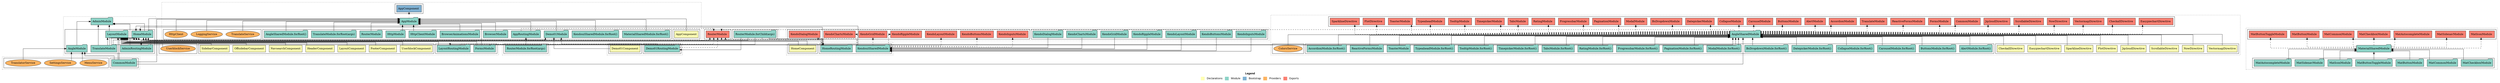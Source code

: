 digraph dependencies { node [shape="rect", style="filled", colorscheme=set312]; ranksep=0.4; compound=false; remincross=true; splines=true; splines=ortho; rankdir=LR; rankdir=TB; rankdir=BT; label=<<table BORDER="0"> <tr> <td colspan="5" align="center"><b>Legend</b></td> </tr> <tr> <td> <table BORDER="0"> <tr> <td bgcolor="#ffffb3" width="20"></td> <td>  Declarations</td> </tr> </table> </td> <td> <table BORDER="0"> <tr> <td bgcolor="#8dd3c7" width="20"></td> <td>  Module</td> </tr> </table> </td> <td> <table BORDER="0"> <tr> <td bgcolor="#80b1d3" width="20"></td> <td>  Bootstrap</td> </tr> </table> </td> <td> <table BORDER="0"> <tr> <td bgcolor="#fdb462" width="20"></td> <td>  Providers</td> </tr> </table> </td> <td> <table BORDER="0"> <tr> <td bgcolor="#fb8072" width="20"></td> <td>  Exports</td> </tr> </table> </td> </tr></table>>; ratio=compress; fontname="sans-serif";  subgraph "cluster_AdminModule" { label=""; style="dotted";node [shape="folder", fillcolor=1]; subgraph cluster_AdminModule_declarations { style="solid";node [style="filled", shape="rect"]; }    subgraph cluster_AdminModule_imports { style="solid"; node [style="filled", fillcolor=1, shape="rect"];    "TranslateModule" [label="TranslateModule", shape="folder"];    "AdminRoutingModule" [label="AdminRoutingModule", shape="folder"];    "AngleModule" [label="AngleModule", shape="folder"];    "LayoutModule" [label="LayoutModule", shape="folder"];    "HomeModule" [label="HomeModule", shape="folder"];   }    "TranslateModule" -> "AdminModule" [lhead="cluster_AdminModule", ltail="cluster_AdminModule_imports"];    "AdminRoutingModule" -> "AdminModule" [lhead="cluster_AdminModule", ltail="cluster_AdminModule_imports"];    "AngleModule" -> "AdminModule" [lhead="cluster_AdminModule", ltail="cluster_AdminModule_imports"];    "LayoutModule" -> "AdminModule" [lhead="cluster_AdminModule", ltail="cluster_AdminModule_imports"];    "HomeModule" -> "AdminModule" [lhead="cluster_AdminModule", ltail="cluster_AdminModule_imports"];     subgraph cluster_AdminModule_exports { style="solid";node [style="filled", fillcolor=4, shape="rect"];}    subgraph cluster_AdminModule_bootstrap { style="solid"; node [style="filled", fillcolor=5, shape="rect"];  }    subgraph cluster_AdminModule_providers { style="solid"; node [style="filled", fillcolor=6, shape="rect"];   }     }  subgraph "cluster_AdminRoutingModule" { label=""; style="dotted";node [shape="folder", fillcolor=1]; subgraph cluster_AdminRoutingModule_declarations { style="solid";node [style="filled", shape="rect"]; }    subgraph cluster_AdminRoutingModule_imports { style="solid"; node [style="filled", fillcolor=1, shape="rect"];    "RouterModule.forChild(args)" [label="RouterModule.forChild(args)", shape="folder"];   }    "RouterModule.forChild(args)" -> "AdminRoutingModule" [lhead="cluster_AdminRoutingModule", ltail="cluster_AdminRoutingModule_imports"];     subgraph cluster_AdminRoutingModule_exports { style="solid";node [style="filled", fillcolor=4, shape="rect"];"RouterModule " [label="RouterModule ", shape="rect"]}  "AdminRoutingModule" -> "RouterModule " [style="dashed", ltail="cluster_AdminRoutingModule" lhead="cluster_AdminRoutingModule_exports"];    subgraph cluster_AdminRoutingModule_bootstrap { style="solid"; node [style="filled", fillcolor=5, shape="rect"];  }    subgraph cluster_AdminRoutingModule_providers { style="solid"; node [style="filled", fillcolor=6, shape="rect"];   }     }  subgraph "cluster_AngleModule" { label=""; style="dotted";node [shape="folder", fillcolor=1]; subgraph cluster_AngleModule_declarations { style="solid";node [style="filled", shape="rect"]; }    subgraph cluster_AngleModule_imports { style="solid"; node [style="filled", fillcolor=1, shape="rect"];    "CommonModule" [label="CommonModule", shape="folder"];   }    "CommonModule" -> "AngleModule" [lhead="cluster_AngleModule", ltail="cluster_AngleModule_imports"];     subgraph cluster_AngleModule_exports { style="solid";node [style="filled", fillcolor=4, shape="rect"];}    subgraph cluster_AngleModule_bootstrap { style="solid"; node [style="filled", fillcolor=5, shape="rect"];  }    subgraph cluster_AngleModule_providers { style="solid"; node [style="filled", fillcolor=6, shape="rect"];    "SettingsService" [label="SettingsService", shape="oval"];    "TranslatorService" [label="TranslatorService", shape="oval"];    "MenuService" [label="MenuService", shape="oval"];   }    "SettingsService" -> "AngleModule" [lhead="cluster_AngleModule", ltail="cluster_AngleModule_providers"];    "TranslatorService" -> "AngleModule" [lhead="cluster_AngleModule", ltail="cluster_AngleModule_providers"];    "MenuService" -> "AngleModule" [lhead="cluster_AngleModule", ltail="cluster_AngleModule_providers"];     }  subgraph "cluster_HomeModule" { label=""; style="dotted";node [shape="folder", fillcolor=1]; subgraph cluster_HomeModule_declarations { style="solid";node [style="filled", shape="rect"]; node [fillcolor=2]; "HomeComponent"; }  "HomeComponent" -> "HomeModule" [style="solid", lhead="cluster_HomeModule" ltail="cluster_HomeModule_declarations"]; subgraph "cluster_HomeModule_HomeComponent_providers" { style="solid";  }    subgraph cluster_HomeModule_imports { style="solid"; node [style="filled", fillcolor=1, shape="rect"];    "TranslateModule" [label="TranslateModule", shape="folder"];    "HomeRoutingModule" [label="HomeRoutingModule", shape="folder"];   }    "TranslateModule" -> "HomeModule" [lhead="cluster_HomeModule", ltail="cluster_HomeModule_imports"];    "HomeRoutingModule" -> "HomeModule" [lhead="cluster_HomeModule", ltail="cluster_HomeModule_imports"];     subgraph cluster_HomeModule_exports { style="solid";node [style="filled", fillcolor=4, shape="rect"];}    subgraph cluster_HomeModule_bootstrap { style="solid"; node [style="filled", fillcolor=5, shape="rect"];  }    subgraph cluster_HomeModule_providers { style="solid"; node [style="filled", fillcolor=6, shape="rect"];   }     }  subgraph "cluster_HomeRoutingModule" { label=""; style="dotted";node [shape="folder", fillcolor=1]; subgraph cluster_HomeRoutingModule_declarations { style="solid";node [style="filled", shape="rect"]; }    subgraph cluster_HomeRoutingModule_imports { style="solid"; node [style="filled", fillcolor=1, shape="rect"];    "RouterModule.forChild(args)" [label="RouterModule.forChild(args)", shape="folder"];   }    "RouterModule.forChild(args)" -> "HomeRoutingModule" [lhead="cluster_HomeRoutingModule", ltail="cluster_HomeRoutingModule_imports"];     subgraph cluster_HomeRoutingModule_exports { style="solid";node [style="filled", fillcolor=4, shape="rect"];"RouterModule " [label="RouterModule ", shape="rect"]}  "HomeRoutingModule" -> "RouterModule " [style="dashed", ltail="cluster_HomeRoutingModule" lhead="cluster_HomeRoutingModule_exports"];    subgraph cluster_HomeRoutingModule_bootstrap { style="solid"; node [style="filled", fillcolor=5, shape="rect"];  }    subgraph cluster_HomeRoutingModule_providers { style="solid"; node [style="filled", fillcolor=6, shape="rect"];   }     }  subgraph "cluster_LayoutModule" { label=""; style="dotted";node [shape="folder", fillcolor=1]; subgraph cluster_LayoutModule_declarations { style="solid";node [style="filled", shape="rect"]; node [fillcolor=2]; "LayoutComponent"; node [fillcolor=2]; "HeaderComponent"; node [fillcolor=2]; "NavsearchComponent"; node [fillcolor=2]; "OffsidebarComponent"; node [fillcolor=2]; "SidebarComponent"; node [fillcolor=2]; "UserblockComponent"; node [fillcolor=2]; "FooterComponent"; }  "LayoutComponent" -> "LayoutModule" [style="solid", lhead="cluster_LayoutModule" ltail="cluster_LayoutModule_declarations"]; subgraph "cluster_LayoutModule_LayoutComponent_providers" { style="solid";  }  "HeaderComponent" -> "LayoutModule" [style="solid", lhead="cluster_LayoutModule" ltail="cluster_LayoutModule_declarations"]; subgraph "cluster_LayoutModule_HeaderComponent_providers" { style="solid";  }  "NavsearchComponent" -> "LayoutModule" [style="solid", lhead="cluster_LayoutModule" ltail="cluster_LayoutModule_declarations"]; subgraph "cluster_LayoutModule_NavsearchComponent_providers" { style="solid";  }  "OffsidebarComponent" -> "LayoutModule" [style="solid", lhead="cluster_LayoutModule" ltail="cluster_LayoutModule_declarations"]; subgraph "cluster_LayoutModule_OffsidebarComponent_providers" { style="solid";  }  "SidebarComponent" -> "LayoutModule" [style="solid", lhead="cluster_LayoutModule" ltail="cluster_LayoutModule_declarations"]; subgraph "cluster_LayoutModule_SidebarComponent_providers" { style="solid";  }  "UserblockComponent" -> "LayoutModule" [style="solid", lhead="cluster_LayoutModule" ltail="cluster_LayoutModule_declarations"]; subgraph "cluster_LayoutModule_UserblockComponent_providers" { style="solid";  }  "FooterComponent" -> "LayoutModule" [style="solid", lhead="cluster_LayoutModule" ltail="cluster_LayoutModule_declarations"]; subgraph "cluster_LayoutModule_FooterComponent_providers" { style="solid";  }    subgraph cluster_LayoutModule_imports { style="solid"; node [style="filled", fillcolor=1, shape="rect"];    "CommonModule" [label="CommonModule", shape="folder"];    "FormsModule" [label="FormsModule", shape="folder"];    "TranslateModule" [label="TranslateModule", shape="folder"];    "LayoutRoutingModule" [label="LayoutRoutingModule", shape="folder"];   }    "CommonModule" -> "LayoutModule" [lhead="cluster_LayoutModule", ltail="cluster_LayoutModule_imports"];    "FormsModule" -> "LayoutModule" [lhead="cluster_LayoutModule", ltail="cluster_LayoutModule_imports"];    "TranslateModule" -> "LayoutModule" [lhead="cluster_LayoutModule", ltail="cluster_LayoutModule_imports"];    "LayoutRoutingModule" -> "LayoutModule" [lhead="cluster_LayoutModule", ltail="cluster_LayoutModule_imports"];     subgraph cluster_LayoutModule_exports { style="solid";node [style="filled", fillcolor=4, shape="rect"];}    subgraph cluster_LayoutModule_bootstrap { style="solid"; node [style="filled", fillcolor=5, shape="rect"];  }    subgraph cluster_LayoutModule_providers { style="solid"; node [style="filled", fillcolor=6, shape="rect"];    "UserblockService" [label="UserblockService", shape="oval"];   }    "UserblockService" -> "LayoutModule" [lhead="cluster_LayoutModule", ltail="cluster_LayoutModule_providers"];     }  subgraph "cluster_LayoutRoutingModule" { label=""; style="dotted";node [shape="folder", fillcolor=1]; subgraph cluster_LayoutRoutingModule_declarations { style="solid";node [style="filled", shape="rect"]; }    subgraph cluster_LayoutRoutingModule_imports { style="solid"; node [style="filled", fillcolor=1, shape="rect"];    "RouterModule.forChild(args)" [label="RouterModule.forChild(args)", shape="folder"];   }    "RouterModule.forChild(args)" -> "LayoutRoutingModule" [lhead="cluster_LayoutRoutingModule", ltail="cluster_LayoutRoutingModule_imports"];     subgraph cluster_LayoutRoutingModule_exports { style="solid";node [style="filled", fillcolor=4, shape="rect"];"RouterModule " [label="RouterModule ", shape="rect"]}  "LayoutRoutingModule" -> "RouterModule " [style="dashed", ltail="cluster_LayoutRoutingModule" lhead="cluster_LayoutRoutingModule_exports"];    subgraph cluster_LayoutRoutingModule_bootstrap { style="solid"; node [style="filled", fillcolor=5, shape="rect"];  }    subgraph cluster_LayoutRoutingModule_providers { style="solid"; node [style="filled", fillcolor=6, shape="rect"];   }     }  subgraph "cluster_AppModule" { label=""; style="dotted";node [shape="folder", fillcolor=1]; subgraph cluster_AppModule_declarations { style="solid";node [style="filled", shape="rect"]; node [fillcolor=2]; "AppComponent"; }  "AppComponent" -> "AppModule" [style="solid", lhead="cluster_AppModule" ltail="cluster_AppModule_declarations"]; subgraph "cluster_AppModule_AppComponent_providers" { style="solid";  }    subgraph cluster_AppModule_imports { style="solid"; node [style="filled", fillcolor=1, shape="rect"];    "BrowserModule" [label="BrowserModule", shape="folder"];    "BrowserAnimationsModule" [label="BrowserAnimationsModule", shape="folder"];    "CommonModule" [label="CommonModule", shape="folder"];    "HttpClientModule" [label="HttpClientModule", shape="folder"];    "FormsModule" [label="FormsModule", shape="folder"];    "HttpModule" [label="HttpModule", shape="folder"];    "RouterModule" [label="RouterModule", shape="folder"];    "TranslateModule.forRoot(args)" [label="TranslateModule.forRoot(args)", shape="folder"];    "AngleSharedModule.forRoot()" [label="AngleSharedModule.forRoot()", shape="folder"];    "MaterialSharedModule.forRoot()" [label="MaterialSharedModule.forRoot()", shape="folder"];    "KendouiSharedModule.forRoot()" [label="KendouiSharedModule.forRoot()", shape="folder"];    "AppRoutingModule" [label="AppRoutingModule", shape="folder"];    "HomeModule" [label="HomeModule", shape="folder"];    "Demo01Module" [label="Demo01Module", shape="folder"];   }    "BrowserModule" -> "AppModule" [lhead="cluster_AppModule", ltail="cluster_AppModule_imports"];    "BrowserAnimationsModule" -> "AppModule" [lhead="cluster_AppModule", ltail="cluster_AppModule_imports"];    "CommonModule" -> "AppModule" [lhead="cluster_AppModule", ltail="cluster_AppModule_imports"];    "HttpClientModule" -> "AppModule" [lhead="cluster_AppModule", ltail="cluster_AppModule_imports"];    "FormsModule" -> "AppModule" [lhead="cluster_AppModule", ltail="cluster_AppModule_imports"];    "HttpModule" -> "AppModule" [lhead="cluster_AppModule", ltail="cluster_AppModule_imports"];    "RouterModule" -> "AppModule" [lhead="cluster_AppModule", ltail="cluster_AppModule_imports"];    "TranslateModule.forRoot(args)" -> "AppModule" [lhead="cluster_AppModule", ltail="cluster_AppModule_imports"];    "AngleSharedModule.forRoot()" -> "AppModule" [lhead="cluster_AppModule", ltail="cluster_AppModule_imports"];    "MaterialSharedModule.forRoot()" -> "AppModule" [lhead="cluster_AppModule", ltail="cluster_AppModule_imports"];    "KendouiSharedModule.forRoot()" -> "AppModule" [lhead="cluster_AppModule", ltail="cluster_AppModule_imports"];    "AppRoutingModule" -> "AppModule" [lhead="cluster_AppModule", ltail="cluster_AppModule_imports"];    "HomeModule" -> "AppModule" [lhead="cluster_AppModule", ltail="cluster_AppModule_imports"];    "Demo01Module" -> "AppModule" [lhead="cluster_AppModule", ltail="cluster_AppModule_imports"];     subgraph cluster_AppModule_exports { style="solid";node [style="filled", fillcolor=4, shape="rect"];}    subgraph cluster_AppModule_bootstrap { style="solid"; node [style="filled", fillcolor=5, shape="rect"];  "AppComponent " [label="AppComponent ", shape="rect"]  }  "AppModule" -> "AppComponent " [style="dotted", lhead="cluster_AppModule_bootstrap" ltail="cluster_AppModule"];    subgraph cluster_AppModule_providers { style="solid"; node [style="filled", fillcolor=6, shape="rect"];    "HttpClient" [label="HttpClient", shape="oval"];    "TranslateService" [label="TranslateService", shape="oval"];    "LoggingService" [label="LoggingService", shape="oval"];   }    "HttpClient" -> "AppModule" [lhead="cluster_AppModule", ltail="cluster_AppModule_providers"];    "TranslateService" -> "AppModule" [lhead="cluster_AppModule", ltail="cluster_AppModule_providers"];    "LoggingService" -> "AppModule" [lhead="cluster_AppModule", ltail="cluster_AppModule_providers"];     }  subgraph "cluster_AppRoutingModule" { label=""; style="dotted";node [shape="folder", fillcolor=1]; subgraph cluster_AppRoutingModule_declarations { style="solid";node [style="filled", shape="rect"]; }    subgraph cluster_AppRoutingModule_imports { style="solid"; node [style="filled", fillcolor=1, shape="rect"];    "RouterModule.forRoot(args)" [label="RouterModule.forRoot(args)", shape="folder"];   }    "RouterModule.forRoot(args)" -> "AppRoutingModule" [lhead="cluster_AppRoutingModule", ltail="cluster_AppRoutingModule_imports"];     subgraph cluster_AppRoutingModule_exports { style="solid";node [style="filled", fillcolor=4, shape="rect"];"RouterModule " [label="RouterModule ", shape="rect"]}  "AppRoutingModule" -> "RouterModule " [style="dashed", ltail="cluster_AppRoutingModule" lhead="cluster_AppRoutingModule_exports"];    subgraph cluster_AppRoutingModule_bootstrap { style="solid"; node [style="filled", fillcolor=5, shape="rect"];  }    subgraph cluster_AppRoutingModule_providers { style="solid"; node [style="filled", fillcolor=6, shape="rect"];   }     }  subgraph "cluster_Demo01Module" { label=""; style="dotted";node [shape="folder", fillcolor=1]; subgraph cluster_Demo01Module_declarations { style="solid";node [style="filled", shape="rect"]; node [fillcolor=2]; "Demo01Component"; }  "Demo01Component" -> "Demo01Module" [style="solid", lhead="cluster_Demo01Module" ltail="cluster_Demo01Module_declarations"]; subgraph "cluster_Demo01Module_Demo01Component_providers" { style="solid";  }    subgraph cluster_Demo01Module_imports { style="solid"; node [style="filled", fillcolor=1, shape="rect"];    "TranslateModule" [label="TranslateModule", shape="folder"];    "Demo01RoutingModule" [label="Demo01RoutingModule", shape="folder"];   }    "TranslateModule" -> "Demo01Module" [lhead="cluster_Demo01Module", ltail="cluster_Demo01Module_imports"];    "Demo01RoutingModule" -> "Demo01Module" [lhead="cluster_Demo01Module", ltail="cluster_Demo01Module_imports"];     subgraph cluster_Demo01Module_exports { style="solid";node [style="filled", fillcolor=4, shape="rect"];}    subgraph cluster_Demo01Module_bootstrap { style="solid"; node [style="filled", fillcolor=5, shape="rect"];  }    subgraph cluster_Demo01Module_providers { style="solid"; node [style="filled", fillcolor=6, shape="rect"];   }     }  subgraph "cluster_Demo01RoutingModule" { label=""; style="dotted";node [shape="folder", fillcolor=1]; subgraph cluster_Demo01RoutingModule_declarations { style="solid";node [style="filled", shape="rect"]; }    subgraph cluster_Demo01RoutingModule_imports { style="solid"; node [style="filled", fillcolor=1, shape="rect"];    "RouterModule.forChild(args)" [label="RouterModule.forChild(args)", shape="folder"];   }    "RouterModule.forChild(args)" -> "Demo01RoutingModule" [lhead="cluster_Demo01RoutingModule", ltail="cluster_Demo01RoutingModule_imports"];     subgraph cluster_Demo01RoutingModule_exports { style="solid";node [style="filled", fillcolor=4, shape="rect"];"RouterModule " [label="RouterModule ", shape="rect"]}  "Demo01RoutingModule" -> "RouterModule " [style="dashed", ltail="cluster_Demo01RoutingModule" lhead="cluster_Demo01RoutingModule_exports"];    subgraph cluster_Demo01RoutingModule_bootstrap { style="solid"; node [style="filled", fillcolor=5, shape="rect"];  }    subgraph cluster_Demo01RoutingModule_providers { style="solid"; node [style="filled", fillcolor=6, shape="rect"];   }     }  subgraph "cluster_HomeModule" { label=""; style="dotted";node [shape="folder", fillcolor=1]; subgraph cluster_HomeModule_declarations { style="solid";node [style="filled", shape="rect"]; node [fillcolor=2]; "HomeComponent"; }  "HomeComponent" -> "HomeModule" [style="solid", lhead="cluster_HomeModule" ltail="cluster_HomeModule_declarations"]; subgraph "cluster_HomeModule_HomeComponent_providers" { style="solid";  }    subgraph cluster_HomeModule_imports { style="solid"; node [style="filled", fillcolor=1, shape="rect"];    "TranslateModule" [label="TranslateModule", shape="folder"];    "CommonModule" [label="CommonModule", shape="folder"];    "KendouiSharedModule" [label="KendouiSharedModule", shape="folder"];    "HomeRoutingModule" [label="HomeRoutingModule", shape="folder"];   }    "TranslateModule" -> "HomeModule" [lhead="cluster_HomeModule", ltail="cluster_HomeModule_imports"];    "CommonModule" -> "HomeModule" [lhead="cluster_HomeModule", ltail="cluster_HomeModule_imports"];    "KendouiSharedModule" -> "HomeModule" [lhead="cluster_HomeModule", ltail="cluster_HomeModule_imports"];    "HomeRoutingModule" -> "HomeModule" [lhead="cluster_HomeModule", ltail="cluster_HomeModule_imports"];     subgraph cluster_HomeModule_exports { style="solid";node [style="filled", fillcolor=4, shape="rect"];}    subgraph cluster_HomeModule_bootstrap { style="solid"; node [style="filled", fillcolor=5, shape="rect"];  }    subgraph cluster_HomeModule_providers { style="solid"; node [style="filled", fillcolor=6, shape="rect"];   }     }  subgraph "cluster_HomeRoutingModule" { label=""; style="dotted";node [shape="folder", fillcolor=1]; subgraph cluster_HomeRoutingModule_declarations { style="solid";node [style="filled", shape="rect"]; }    subgraph cluster_HomeRoutingModule_imports { style="solid"; node [style="filled", fillcolor=1, shape="rect"];    "RouterModule.forChild(args)" [label="RouterModule.forChild(args)", shape="folder"];   }    "RouterModule.forChild(args)" -> "HomeRoutingModule" [lhead="cluster_HomeRoutingModule", ltail="cluster_HomeRoutingModule_imports"];     subgraph cluster_HomeRoutingModule_exports { style="solid";node [style="filled", fillcolor=4, shape="rect"];"RouterModule " [label="RouterModule ", shape="rect"]}  "HomeRoutingModule" -> "RouterModule " [style="dashed", ltail="cluster_HomeRoutingModule" lhead="cluster_HomeRoutingModule_exports"];    subgraph cluster_HomeRoutingModule_bootstrap { style="solid"; node [style="filled", fillcolor=5, shape="rect"];  }    subgraph cluster_HomeRoutingModule_providers { style="solid"; node [style="filled", fillcolor=6, shape="rect"];   }     }  subgraph "cluster_AngleSharedModule" { label=""; style="dotted";node [shape="folder", fillcolor=1]; subgraph cluster_AngleSharedModule_declarations { style="solid";node [style="filled", shape="rect"]; node [fillcolor=2]; "FlotDirective"; node [fillcolor=2]; "SparklineDirective"; node [fillcolor=2]; "EasypiechartDirective"; node [fillcolor=2]; "CheckallDirective"; node [fillcolor=2]; "VectormapDirective"; node [fillcolor=2]; "NowDirective"; node [fillcolor=2]; "ScrollableDirective"; node [fillcolor=2]; "JqcloudDirective"; }  "FlotDirective" -> "AngleSharedModule" [style="solid", lhead="cluster_AngleSharedModule" ltail="cluster_AngleSharedModule_declarations"]; subgraph "cluster_AngleSharedModule_FlotDirective_providers" { style="solid";  }  "SparklineDirective" -> "AngleSharedModule" [style="solid", lhead="cluster_AngleSharedModule" ltail="cluster_AngleSharedModule_declarations"]; subgraph "cluster_AngleSharedModule_SparklineDirective_providers" { style="solid";  }  "EasypiechartDirective" -> "AngleSharedModule" [style="solid", lhead="cluster_AngleSharedModule" ltail="cluster_AngleSharedModule_declarations"]; subgraph "cluster_AngleSharedModule_EasypiechartDirective_providers" { style="solid";  }  "CheckallDirective" -> "AngleSharedModule" [style="solid", lhead="cluster_AngleSharedModule" ltail="cluster_AngleSharedModule_declarations"]; subgraph "cluster_AngleSharedModule_CheckallDirective_providers" { style="solid";  }  "VectormapDirective" -> "AngleSharedModule" [style="solid", lhead="cluster_AngleSharedModule" ltail="cluster_AngleSharedModule_declarations"]; subgraph "cluster_AngleSharedModule_VectormapDirective_providers" { style="solid";  }  "NowDirective" -> "AngleSharedModule" [style="solid", lhead="cluster_AngleSharedModule" ltail="cluster_AngleSharedModule_declarations"]; subgraph "cluster_AngleSharedModule_NowDirective_providers" { style="solid";  }  "ScrollableDirective" -> "AngleSharedModule" [style="solid", lhead="cluster_AngleSharedModule" ltail="cluster_AngleSharedModule_declarations"]; subgraph "cluster_AngleSharedModule_ScrollableDirective_providers" { style="solid";  }  "JqcloudDirective" -> "AngleSharedModule" [style="solid", lhead="cluster_AngleSharedModule" ltail="cluster_AngleSharedModule_declarations"]; subgraph "cluster_AngleSharedModule_JqcloudDirective_providers" { style="solid";  }    subgraph cluster_AngleSharedModule_imports { style="solid"; node [style="filled", fillcolor=1, shape="rect"];    "CommonModule" [label="CommonModule", shape="folder"];    "FormsModule" [label="FormsModule", shape="folder"];    "ReactiveFormsModule" [label="ReactiveFormsModule", shape="folder"];    "TranslateModule" [label="TranslateModule", shape="folder"];    "AccordionModule.forRoot()" [label="AccordionModule.forRoot()", shape="folder"];    "AlertModule.forRoot()" [label="AlertModule.forRoot()", shape="folder"];    "ButtonsModule.forRoot()" [label="ButtonsModule.forRoot()", shape="folder"];    "CarouselModule.forRoot()" [label="CarouselModule.forRoot()", shape="folder"];    "CollapseModule.forRoot()" [label="CollapseModule.forRoot()", shape="folder"];    "DatepickerModule.forRoot()" [label="DatepickerModule.forRoot()", shape="folder"];    "BsDropdownModule.forRoot()" [label="BsDropdownModule.forRoot()", shape="folder"];    "ModalModule.forRoot()" [label="ModalModule.forRoot()", shape="folder"];    "PaginationModule.forRoot()" [label="PaginationModule.forRoot()", shape="folder"];    "ProgressbarModule.forRoot()" [label="ProgressbarModule.forRoot()", shape="folder"];    "RatingModule.forRoot()" [label="RatingModule.forRoot()", shape="folder"];    "TabsModule.forRoot()" [label="TabsModule.forRoot()", shape="folder"];    "TimepickerModule.forRoot()" [label="TimepickerModule.forRoot()", shape="folder"];    "TooltipModule.forRoot()" [label="TooltipModule.forRoot()", shape="folder"];    "TypeaheadModule.forRoot()" [label="TypeaheadModule.forRoot()", shape="folder"];    "ToasterModule" [label="ToasterModule", shape="folder"];   }    "CommonModule" -> "AngleSharedModule" [lhead="cluster_AngleSharedModule", ltail="cluster_AngleSharedModule_imports"];    "FormsModule" -> "AngleSharedModule" [lhead="cluster_AngleSharedModule", ltail="cluster_AngleSharedModule_imports"];    "ReactiveFormsModule" -> "AngleSharedModule" [lhead="cluster_AngleSharedModule", ltail="cluster_AngleSharedModule_imports"];    "TranslateModule" -> "AngleSharedModule" [lhead="cluster_AngleSharedModule", ltail="cluster_AngleSharedModule_imports"];    "AccordionModule.forRoot()" -> "AngleSharedModule" [lhead="cluster_AngleSharedModule", ltail="cluster_AngleSharedModule_imports"];    "AlertModule.forRoot()" -> "AngleSharedModule" [lhead="cluster_AngleSharedModule", ltail="cluster_AngleSharedModule_imports"];    "ButtonsModule.forRoot()" -> "AngleSharedModule" [lhead="cluster_AngleSharedModule", ltail="cluster_AngleSharedModule_imports"];    "CarouselModule.forRoot()" -> "AngleSharedModule" [lhead="cluster_AngleSharedModule", ltail="cluster_AngleSharedModule_imports"];    "CollapseModule.forRoot()" -> "AngleSharedModule" [lhead="cluster_AngleSharedModule", ltail="cluster_AngleSharedModule_imports"];    "DatepickerModule.forRoot()" -> "AngleSharedModule" [lhead="cluster_AngleSharedModule", ltail="cluster_AngleSharedModule_imports"];    "BsDropdownModule.forRoot()" -> "AngleSharedModule" [lhead="cluster_AngleSharedModule", ltail="cluster_AngleSharedModule_imports"];    "ModalModule.forRoot()" -> "AngleSharedModule" [lhead="cluster_AngleSharedModule", ltail="cluster_AngleSharedModule_imports"];    "PaginationModule.forRoot()" -> "AngleSharedModule" [lhead="cluster_AngleSharedModule", ltail="cluster_AngleSharedModule_imports"];    "ProgressbarModule.forRoot()" -> "AngleSharedModule" [lhead="cluster_AngleSharedModule", ltail="cluster_AngleSharedModule_imports"];    "RatingModule.forRoot()" -> "AngleSharedModule" [lhead="cluster_AngleSharedModule", ltail="cluster_AngleSharedModule_imports"];    "TabsModule.forRoot()" -> "AngleSharedModule" [lhead="cluster_AngleSharedModule", ltail="cluster_AngleSharedModule_imports"];    "TimepickerModule.forRoot()" -> "AngleSharedModule" [lhead="cluster_AngleSharedModule", ltail="cluster_AngleSharedModule_imports"];    "TooltipModule.forRoot()" -> "AngleSharedModule" [lhead="cluster_AngleSharedModule", ltail="cluster_AngleSharedModule_imports"];    "TypeaheadModule.forRoot()" -> "AngleSharedModule" [lhead="cluster_AngleSharedModule", ltail="cluster_AngleSharedModule_imports"];    "ToasterModule" -> "AngleSharedModule" [lhead="cluster_AngleSharedModule", ltail="cluster_AngleSharedModule_imports"];     subgraph cluster_AngleSharedModule_exports { style="solid";node [style="filled", fillcolor=4, shape="rect"];"CommonModule " [label="CommonModule ", shape="rect"]"FormsModule " [label="FormsModule ", shape="rect"]"ReactiveFormsModule " [label="ReactiveFormsModule ", shape="rect"]"TranslateModule " [label="TranslateModule ", shape="rect"]"RouterModule " [label="RouterModule ", shape="rect"]"AccordionModule " [label="AccordionModule ", shape="rect"]"AlertModule " [label="AlertModule ", shape="rect"]"ButtonsModule " [label="ButtonsModule ", shape="rect"]"CarouselModule " [label="CarouselModule ", shape="rect"]"CollapseModule " [label="CollapseModule ", shape="rect"]"DatepickerModule " [label="DatepickerModule ", shape="rect"]"BsDropdownModule " [label="BsDropdownModule ", shape="rect"]"ModalModule " [label="ModalModule ", shape="rect"]"PaginationModule " [label="PaginationModule ", shape="rect"]"ProgressbarModule " [label="ProgressbarModule ", shape="rect"]"RatingModule " [label="RatingModule ", shape="rect"]"TabsModule " [label="TabsModule ", shape="rect"]"TimepickerModule " [label="TimepickerModule ", shape="rect"]"TooltipModule " [label="TooltipModule ", shape="rect"]"TypeaheadModule " [label="TypeaheadModule ", shape="rect"]"ToasterModule " [label="ToasterModule ", shape="rect"]"FlotDirective " [label="FlotDirective ", shape="rect"]"SparklineDirective " [label="SparklineDirective ", shape="rect"]"EasypiechartDirective " [label="EasypiechartDirective ", shape="rect"]"CheckallDirective " [label="CheckallDirective ", shape="rect"]"VectormapDirective " [label="VectormapDirective ", shape="rect"]"NowDirective " [label="NowDirective ", shape="rect"]"ScrollableDirective " [label="ScrollableDirective ", shape="rect"]"JqcloudDirective " [label="JqcloudDirective ", shape="rect"]}  "AngleSharedModule" -> "CommonModule " [style="dashed", ltail="cluster_AngleSharedModule" lhead="cluster_AngleSharedModule_exports"];  "AngleSharedModule" -> "FormsModule " [style="dashed", ltail="cluster_AngleSharedModule" lhead="cluster_AngleSharedModule_exports"];  "AngleSharedModule" -> "ReactiveFormsModule " [style="dashed", ltail="cluster_AngleSharedModule" lhead="cluster_AngleSharedModule_exports"];  "AngleSharedModule" -> "TranslateModule " [style="dashed", ltail="cluster_AngleSharedModule" lhead="cluster_AngleSharedModule_exports"];  "AngleSharedModule" -> "RouterModule " [style="dashed", ltail="cluster_AngleSharedModule" lhead="cluster_AngleSharedModule_exports"];  "AngleSharedModule" -> "AccordionModule " [style="dashed", ltail="cluster_AngleSharedModule" lhead="cluster_AngleSharedModule_exports"];  "AngleSharedModule" -> "AlertModule " [style="dashed", ltail="cluster_AngleSharedModule" lhead="cluster_AngleSharedModule_exports"];  "AngleSharedModule" -> "ButtonsModule " [style="dashed", ltail="cluster_AngleSharedModule" lhead="cluster_AngleSharedModule_exports"];  "AngleSharedModule" -> "CarouselModule " [style="dashed", ltail="cluster_AngleSharedModule" lhead="cluster_AngleSharedModule_exports"];  "AngleSharedModule" -> "CollapseModule " [style="dashed", ltail="cluster_AngleSharedModule" lhead="cluster_AngleSharedModule_exports"];  "AngleSharedModule" -> "DatepickerModule " [style="dashed", ltail="cluster_AngleSharedModule" lhead="cluster_AngleSharedModule_exports"];  "AngleSharedModule" -> "BsDropdownModule " [style="dashed", ltail="cluster_AngleSharedModule" lhead="cluster_AngleSharedModule_exports"];  "AngleSharedModule" -> "ModalModule " [style="dashed", ltail="cluster_AngleSharedModule" lhead="cluster_AngleSharedModule_exports"];  "AngleSharedModule" -> "PaginationModule " [style="dashed", ltail="cluster_AngleSharedModule" lhead="cluster_AngleSharedModule_exports"];  "AngleSharedModule" -> "ProgressbarModule " [style="dashed", ltail="cluster_AngleSharedModule" lhead="cluster_AngleSharedModule_exports"];  "AngleSharedModule" -> "RatingModule " [style="dashed", ltail="cluster_AngleSharedModule" lhead="cluster_AngleSharedModule_exports"];  "AngleSharedModule" -> "TabsModule " [style="dashed", ltail="cluster_AngleSharedModule" lhead="cluster_AngleSharedModule_exports"];  "AngleSharedModule" -> "TimepickerModule " [style="dashed", ltail="cluster_AngleSharedModule" lhead="cluster_AngleSharedModule_exports"];  "AngleSharedModule" -> "TooltipModule " [style="dashed", ltail="cluster_AngleSharedModule" lhead="cluster_AngleSharedModule_exports"];  "AngleSharedModule" -> "TypeaheadModule " [style="dashed", ltail="cluster_AngleSharedModule" lhead="cluster_AngleSharedModule_exports"];  "AngleSharedModule" -> "ToasterModule " [style="dashed", ltail="cluster_AngleSharedModule" lhead="cluster_AngleSharedModule_exports"];  "AngleSharedModule" -> "FlotDirective " [style="dashed", ltail="cluster_AngleSharedModule" lhead="cluster_AngleSharedModule_exports"];  "AngleSharedModule" -> "SparklineDirective " [style="dashed", ltail="cluster_AngleSharedModule" lhead="cluster_AngleSharedModule_exports"];  "AngleSharedModule" -> "EasypiechartDirective " [style="dashed", ltail="cluster_AngleSharedModule" lhead="cluster_AngleSharedModule_exports"];  "AngleSharedModule" -> "CheckallDirective " [style="dashed", ltail="cluster_AngleSharedModule" lhead="cluster_AngleSharedModule_exports"];  "AngleSharedModule" -> "VectormapDirective " [style="dashed", ltail="cluster_AngleSharedModule" lhead="cluster_AngleSharedModule_exports"];  "AngleSharedModule" -> "NowDirective " [style="dashed", ltail="cluster_AngleSharedModule" lhead="cluster_AngleSharedModule_exports"];  "AngleSharedModule" -> "ScrollableDirective " [style="dashed", ltail="cluster_AngleSharedModule" lhead="cluster_AngleSharedModule_exports"];  "AngleSharedModule" -> "JqcloudDirective " [style="dashed", ltail="cluster_AngleSharedModule" lhead="cluster_AngleSharedModule_exports"];    subgraph cluster_AngleSharedModule_bootstrap { style="solid"; node [style="filled", fillcolor=5, shape="rect"];  }    subgraph cluster_AngleSharedModule_providers { style="solid"; node [style="filled", fillcolor=6, shape="rect"];    "ColorsService" [label="ColorsService", shape="oval"];   }    "ColorsService" -> "AngleSharedModule" [lhead="cluster_AngleSharedModule", ltail="cluster_AngleSharedModule_providers"];     }  subgraph "cluster_KendouiSharedModule" { label=""; style="dotted";node [shape="folder", fillcolor=1]; subgraph cluster_KendouiSharedModule_declarations { style="solid";node [style="filled", shape="rect"]; }    subgraph cluster_KendouiSharedModule_imports { style="solid"; node [style="filled", fillcolor=1, shape="rect"];    "KendoGridModule" [label="KendoGridModule", shape="folder"];    "KendoChartsModule" [label="KendoChartsModule", shape="folder"];    "KendoDialogModule" [label="KendoDialogModule", shape="folder"];    "KendoInputsModule" [label="KendoInputsModule", shape="folder"];    "KendoButtonsModule" [label="KendoButtonsModule", shape="folder"];    "KendoLayoutModule" [label="KendoLayoutModule", shape="folder"];    "KendoRippleModule" [label="KendoRippleModule", shape="folder"];   }    "KendoGridModule" -> "KendouiSharedModule" [lhead="cluster_KendouiSharedModule", ltail="cluster_KendouiSharedModule_imports"];    "KendoChartsModule" -> "KendouiSharedModule" [lhead="cluster_KendouiSharedModule", ltail="cluster_KendouiSharedModule_imports"];    "KendoDialogModule" -> "KendouiSharedModule" [lhead="cluster_KendouiSharedModule", ltail="cluster_KendouiSharedModule_imports"];    "KendoInputsModule" -> "KendouiSharedModule" [lhead="cluster_KendouiSharedModule", ltail="cluster_KendouiSharedModule_imports"];    "KendoButtonsModule" -> "KendouiSharedModule" [lhead="cluster_KendouiSharedModule", ltail="cluster_KendouiSharedModule_imports"];    "KendoLayoutModule" -> "KendouiSharedModule" [lhead="cluster_KendouiSharedModule", ltail="cluster_KendouiSharedModule_imports"];    "KendoRippleModule" -> "KendouiSharedModule" [lhead="cluster_KendouiSharedModule", ltail="cluster_KendouiSharedModule_imports"];     subgraph cluster_KendouiSharedModule_exports { style="solid";node [style="filled", fillcolor=4, shape="rect"];"KendoGridModule " [label="KendoGridModule ", shape="rect"]"KendoChartsModule " [label="KendoChartsModule ", shape="rect"]"KendoDialogModule " [label="KendoDialogModule ", shape="rect"]"KendoInputsModule " [label="KendoInputsModule ", shape="rect"]"KendoButtonsModule " [label="KendoButtonsModule ", shape="rect"]"KendoLayoutModule " [label="KendoLayoutModule ", shape="rect"]"KendoRippleModule " [label="KendoRippleModule ", shape="rect"]}  "KendouiSharedModule" -> "KendoGridModule " [style="dashed", ltail="cluster_KendouiSharedModule" lhead="cluster_KendouiSharedModule_exports"];  "KendouiSharedModule" -> "KendoChartsModule " [style="dashed", ltail="cluster_KendouiSharedModule" lhead="cluster_KendouiSharedModule_exports"];  "KendouiSharedModule" -> "KendoDialogModule " [style="dashed", ltail="cluster_KendouiSharedModule" lhead="cluster_KendouiSharedModule_exports"];  "KendouiSharedModule" -> "KendoInputsModule " [style="dashed", ltail="cluster_KendouiSharedModule" lhead="cluster_KendouiSharedModule_exports"];  "KendouiSharedModule" -> "KendoButtonsModule " [style="dashed", ltail="cluster_KendouiSharedModule" lhead="cluster_KendouiSharedModule_exports"];  "KendouiSharedModule" -> "KendoLayoutModule " [style="dashed", ltail="cluster_KendouiSharedModule" lhead="cluster_KendouiSharedModule_exports"];  "KendouiSharedModule" -> "KendoRippleModule " [style="dashed", ltail="cluster_KendouiSharedModule" lhead="cluster_KendouiSharedModule_exports"];    subgraph cluster_KendouiSharedModule_bootstrap { style="solid"; node [style="filled", fillcolor=5, shape="rect"];  }    subgraph cluster_KendouiSharedModule_providers { style="solid"; node [style="filled", fillcolor=6, shape="rect"];   }     }  subgraph "cluster_MaterialSharedModule" { label=""; style="dotted";node [shape="folder", fillcolor=1]; subgraph cluster_MaterialSharedModule_declarations { style="solid";node [style="filled", shape="rect"]; }    subgraph cluster_MaterialSharedModule_imports { style="solid"; node [style="filled", fillcolor=1, shape="rect"];    "MatCommonModule" [label="MatCommonModule", shape="folder"];    "MatButtonModule" [label="MatButtonModule", shape="folder"];    "MatButtonToggleModule" [label="MatButtonToggleModule", shape="folder"];    "MatIconModule" [label="MatIconModule", shape="folder"];    "MatSidenavModule" [label="MatSidenavModule", shape="folder"];    "MatAutocompleteModule" [label="MatAutocompleteModule", shape="folder"];    "MatCheckboxModule" [label="MatCheckboxModule", shape="folder"];   }    "MatCommonModule" -> "MaterialSharedModule" [lhead="cluster_MaterialSharedModule", ltail="cluster_MaterialSharedModule_imports"];    "MatButtonModule" -> "MaterialSharedModule" [lhead="cluster_MaterialSharedModule", ltail="cluster_MaterialSharedModule_imports"];    "MatButtonToggleModule" -> "MaterialSharedModule" [lhead="cluster_MaterialSharedModule", ltail="cluster_MaterialSharedModule_imports"];    "MatIconModule" -> "MaterialSharedModule" [lhead="cluster_MaterialSharedModule", ltail="cluster_MaterialSharedModule_imports"];    "MatSidenavModule" -> "MaterialSharedModule" [lhead="cluster_MaterialSharedModule", ltail="cluster_MaterialSharedModule_imports"];    "MatAutocompleteModule" -> "MaterialSharedModule" [lhead="cluster_MaterialSharedModule", ltail="cluster_MaterialSharedModule_imports"];    "MatCheckboxModule" -> "MaterialSharedModule" [lhead="cluster_MaterialSharedModule", ltail="cluster_MaterialSharedModule_imports"];     subgraph cluster_MaterialSharedModule_exports { style="solid";node [style="filled", fillcolor=4, shape="rect"];"MatCommonModule " [label="MatCommonModule ", shape="rect"]"MatButtonModule " [label="MatButtonModule ", shape="rect"]"MatButtonToggleModule " [label="MatButtonToggleModule ", shape="rect"]"MatIconModule " [label="MatIconModule ", shape="rect"]"MatSidenavModule " [label="MatSidenavModule ", shape="rect"]"MatAutocompleteModule " [label="MatAutocompleteModule ", shape="rect"]"MatCheckboxModule " [label="MatCheckboxModule ", shape="rect"]}  "MaterialSharedModule" -> "MatCommonModule " [style="dashed", ltail="cluster_MaterialSharedModule" lhead="cluster_MaterialSharedModule_exports"];  "MaterialSharedModule" -> "MatButtonModule " [style="dashed", ltail="cluster_MaterialSharedModule" lhead="cluster_MaterialSharedModule_exports"];  "MaterialSharedModule" -> "MatButtonToggleModule " [style="dashed", ltail="cluster_MaterialSharedModule" lhead="cluster_MaterialSharedModule_exports"];  "MaterialSharedModule" -> "MatIconModule " [style="dashed", ltail="cluster_MaterialSharedModule" lhead="cluster_MaterialSharedModule_exports"];  "MaterialSharedModule" -> "MatSidenavModule " [style="dashed", ltail="cluster_MaterialSharedModule" lhead="cluster_MaterialSharedModule_exports"];  "MaterialSharedModule" -> "MatAutocompleteModule " [style="dashed", ltail="cluster_MaterialSharedModule" lhead="cluster_MaterialSharedModule_exports"];  "MaterialSharedModule" -> "MatCheckboxModule " [style="dashed", ltail="cluster_MaterialSharedModule" lhead="cluster_MaterialSharedModule_exports"];    subgraph cluster_MaterialSharedModule_bootstrap { style="solid"; node [style="filled", fillcolor=5, shape="rect"];  }    subgraph cluster_MaterialSharedModule_providers { style="solid"; node [style="filled", fillcolor=6, shape="rect"];   }     }  }